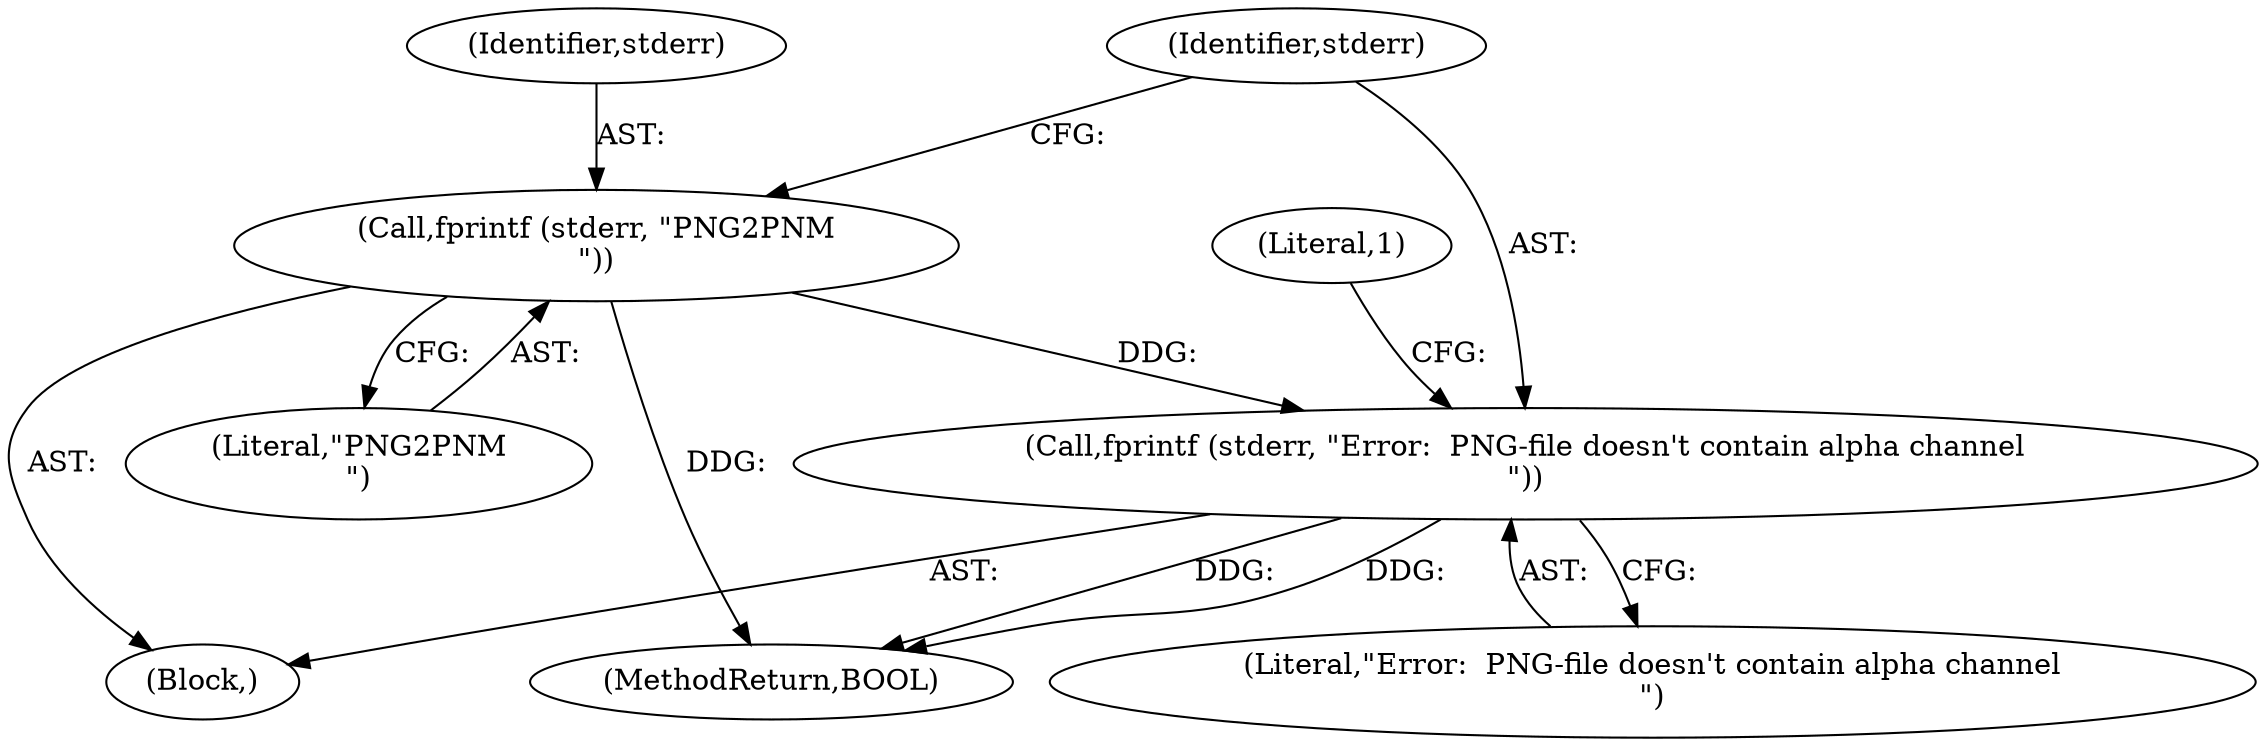 digraph "0_Android_9d4853418ab2f754c2b63e091c29c5529b8b86ca_157@API" {
"1000396" [label="(Call,fprintf (stderr, \"Error:  PNG-file doesn't contain alpha channel\n\"))"];
"1000393" [label="(Call,fprintf (stderr, \"PNG2PNM\n\"))"];
"1000400" [label="(Literal,1)"];
"1000395" [label="(Literal,\"PNG2PNM\n\")"];
"1000396" [label="(Call,fprintf (stderr, \"Error:  PNG-file doesn't contain alpha channel\n\"))"];
"1000394" [label="(Identifier,stderr)"];
"1000398" [label="(Literal,\"Error:  PNG-file doesn't contain alpha channel\n\")"];
"1000397" [label="(Identifier,stderr)"];
"1000393" [label="(Call,fprintf (stderr, \"PNG2PNM\n\"))"];
"1000392" [label="(Block,)"];
"1000775" [label="(MethodReturn,BOOL)"];
"1000396" -> "1000392"  [label="AST: "];
"1000396" -> "1000398"  [label="CFG: "];
"1000397" -> "1000396"  [label="AST: "];
"1000398" -> "1000396"  [label="AST: "];
"1000400" -> "1000396"  [label="CFG: "];
"1000396" -> "1000775"  [label="DDG: "];
"1000396" -> "1000775"  [label="DDG: "];
"1000393" -> "1000396"  [label="DDG: "];
"1000393" -> "1000392"  [label="AST: "];
"1000393" -> "1000395"  [label="CFG: "];
"1000394" -> "1000393"  [label="AST: "];
"1000395" -> "1000393"  [label="AST: "];
"1000397" -> "1000393"  [label="CFG: "];
"1000393" -> "1000775"  [label="DDG: "];
}
